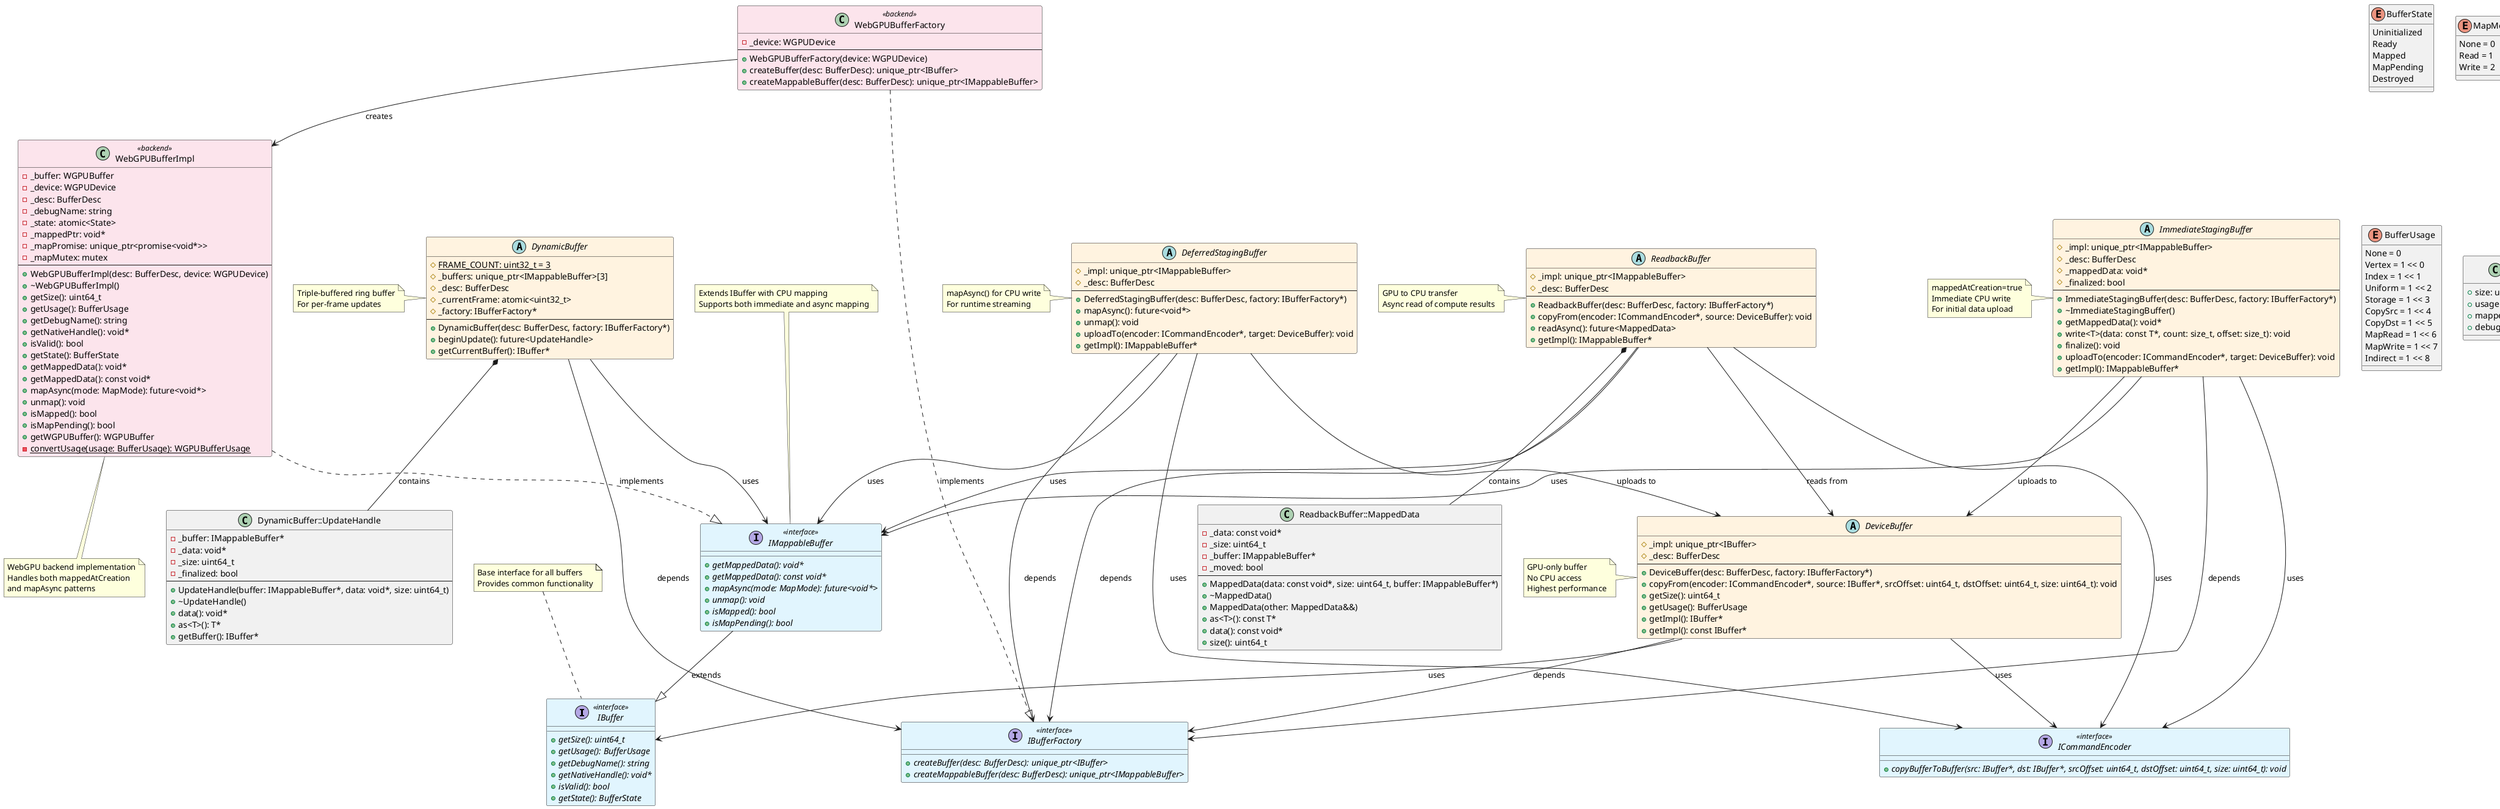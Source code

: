 @startuml Buffer System Class Diagram

!define INTERFACE_COLOR #E1F5FE
!define ABSTRACT_COLOR #FFF3E0
!define CONCRETE_COLOR #E8F5E9
!define BACKEND_COLOR #FCE4EC

' Interfaces
interface IBuffer <<interface>> INTERFACE_COLOR {
    + {abstract} getSize(): uint64_t
    + {abstract} getUsage(): BufferUsage
    + {abstract} getDebugName(): string
    + {abstract} getNativeHandle(): void*
    + {abstract} isValid(): bool
    + {abstract} getState(): BufferState
}

interface IMappableBuffer <<interface>> INTERFACE_COLOR {
    + {abstract} getMappedData(): void*
    + {abstract} getMappedData(): const void*
    + {abstract} mapAsync(mode: MapMode): future<void*>
    + {abstract} unmap(): void
    + {abstract} isMapped(): bool
    + {abstract} isMapPending(): bool
}

interface IBufferFactory <<interface>> INTERFACE_COLOR {
    + {abstract} createBuffer(desc: BufferDesc): unique_ptr<IBuffer>
    + {abstract} createMappableBuffer(desc: BufferDesc): unique_ptr<IMappableBuffer>
}

interface ICommandEncoder <<interface>> INTERFACE_COLOR {
    + {abstract} copyBufferToBuffer(src: IBuffer*, dst: IBuffer*, srcOffset: uint64_t, dstOffset: uint64_t, size: uint64_t): void
}

' Enums and Structs
enum BufferState {
    Uninitialized
    Ready
    Mapped
    MapPending
    Destroyed
}

enum MapMode {
    None = 0
    Read = 1
    Write = 2
}

enum BufferUsage {
    None = 0
    Vertex = 1 << 0
    Index = 1 << 1
    Uniform = 1 << 2
    Storage = 1 << 3
    CopySrc = 1 << 4
    CopyDst = 1 << 5
    MapRead = 1 << 6
    MapWrite = 1 << 7
    Indirect = 1 << 8
}

class BufferDesc <<struct>> {
    + size: uint64_t
    + usage: BufferUsage
    + mappedAtCreation: bool
    + debugName: string
}

' Abstract Buffer Classes
abstract class DeviceBuffer ABSTRACT_COLOR {
    # _impl: unique_ptr<IBuffer>
    # _desc: BufferDesc
    --
    + DeviceBuffer(desc: BufferDesc, factory: IBufferFactory*)
    + copyFrom(encoder: ICommandEncoder*, source: IBuffer*, srcOffset: uint64_t, dstOffset: uint64_t, size: uint64_t): void
    + getSize(): uint64_t
    + getUsage(): BufferUsage
    + getImpl(): IBuffer*
    + getImpl(): const IBuffer*
}

abstract class ImmediateStagingBuffer ABSTRACT_COLOR {
    # _impl: unique_ptr<IMappableBuffer>
    # _desc: BufferDesc
    # _mappedData: void*
    # _finalized: bool
    --
    + ImmediateStagingBuffer(desc: BufferDesc, factory: IBufferFactory*)
    + ~ImmediateStagingBuffer()
    + getMappedData(): void*
    + write<T>(data: const T*, count: size_t, offset: size_t): void
    + finalize(): void
    + uploadTo(encoder: ICommandEncoder*, target: DeviceBuffer): void
    + getImpl(): IMappableBuffer*
}

abstract class DeferredStagingBuffer ABSTRACT_COLOR {
    # _impl: unique_ptr<IMappableBuffer>
    # _desc: BufferDesc
    --
    + DeferredStagingBuffer(desc: BufferDesc, factory: IBufferFactory*)
    + mapAsync(): future<void*>
    + unmap(): void
    + uploadTo(encoder: ICommandEncoder*, target: DeviceBuffer): void
    + getImpl(): IMappableBuffer*
}

abstract class ReadbackBuffer ABSTRACT_COLOR {
    # _impl: unique_ptr<IMappableBuffer>
    # _desc: BufferDesc
    --
    + ReadbackBuffer(desc: BufferDesc, factory: IBufferFactory*)
    + copyFrom(encoder: ICommandEncoder*, source: DeviceBuffer): void
    + readAsync(): future<MappedData>
    + getImpl(): IMappableBuffer*
}

class "ReadbackBuffer::MappedData" as MappedData {
    - _data: const void*
    - _size: uint64_t
    - _buffer: IMappableBuffer*
    - _moved: bool
    --
    + MappedData(data: const void*, size: uint64_t, buffer: IMappableBuffer*)
    + ~MappedData()
    + MappedData(other: MappedData&&)
    + as<T>(): const T*
    + data(): const void*
    + size(): uint64_t
}

abstract class DynamicBuffer ABSTRACT_COLOR {
    # {static} FRAME_COUNT: uint32_t = 3
    # _buffers: unique_ptr<IMappableBuffer>[3]
    # _desc: BufferDesc
    # _currentFrame: atomic<uint32_t>
    # _factory: IBufferFactory*
    --
    + DynamicBuffer(desc: BufferDesc, factory: IBufferFactory*)
    + beginUpdate(): future<UpdateHandle>
    + getCurrentBuffer(): IBuffer*
}

class "DynamicBuffer::UpdateHandle" as UpdateHandle {
    - _buffer: IMappableBuffer*
    - _data: void*
    - _size: uint64_t
    - _finalized: bool
    --
    + UpdateHandle(buffer: IMappableBuffer*, data: void*, size: uint64_t)
    + ~UpdateHandle()
    + data(): void*
    + as<T>(): T*
    + getBuffer(): IBuffer*
}

' WebGPU Backend Implementation
class WebGPUBufferImpl <<backend>> BACKEND_COLOR {
    - _buffer: WGPUBuffer
    - _device: WGPUDevice
    - _desc: BufferDesc
    - _debugName: string
    - _state: atomic<State>
    - _mappedPtr: void*
    - _mapPromise: unique_ptr<promise<void*>>
    - _mapMutex: mutex
    --
    + WebGPUBufferImpl(desc: BufferDesc, device: WGPUDevice)
    + ~WebGPUBufferImpl()
    + getSize(): uint64_t
    + getUsage(): BufferUsage
    + getDebugName(): string
    + getNativeHandle(): void*
    + isValid(): bool
    + getState(): BufferState
    + getMappedData(): void*
    + getMappedData(): const void*
    + mapAsync(mode: MapMode): future<void*>
    + unmap(): void
    + isMapped(): bool
    + isMapPending(): bool
    + getWGPUBuffer(): WGPUBuffer
    - {static} convertUsage(usage: BufferUsage): WGPUBufferUsage
}

class WebGPUBufferFactory <<backend>> BACKEND_COLOR {
    - _device: WGPUDevice
    --
    + WebGPUBufferFactory(device: WGPUDevice)
    + createBuffer(desc: BufferDesc): unique_ptr<IBuffer>
    + createMappableBuffer(desc: BufferDesc): unique_ptr<IMappableBuffer>
}

' Relationships
IMappableBuffer --|> IBuffer : extends

WebGPUBufferImpl ..|> IMappableBuffer : implements
WebGPUBufferFactory ..|> IBufferFactory : implements

DeviceBuffer --> IBuffer : uses
ImmediateStagingBuffer --> IMappableBuffer : uses
DeferredStagingBuffer --> IMappableBuffer : uses
ReadbackBuffer --> IMappableBuffer : uses
DynamicBuffer --> IMappableBuffer : uses

DeviceBuffer --> IBufferFactory : depends
ImmediateStagingBuffer --> IBufferFactory : depends
DeferredStagingBuffer --> IBufferFactory : depends
ReadbackBuffer --> IBufferFactory : depends
DynamicBuffer --> IBufferFactory : depends

ImmediateStagingBuffer --> DeviceBuffer : uploads to
DeferredStagingBuffer --> DeviceBuffer : uploads to
ReadbackBuffer --> DeviceBuffer : reads from

DeviceBuffer --> ICommandEncoder : uses
ImmediateStagingBuffer --> ICommandEncoder : uses
DeferredStagingBuffer --> ICommandEncoder : uses
ReadbackBuffer --> ICommandEncoder : uses

ReadbackBuffer *-- MappedData : contains
DynamicBuffer *-- UpdateHandle : contains

WebGPUBufferFactory --> WebGPUBufferImpl : creates

' Notes
note top of IBuffer : Base interface for all buffers\nProvides common functionality

note top of IMappableBuffer : Extends IBuffer with CPU mapping\nSupports both immediate and async mapping

note left of DeviceBuffer : GPU-only buffer\nNo CPU access\nHighest performance

note left of ImmediateStagingBuffer : mappedAtCreation=true\nImmediate CPU write\nFor initial data upload

note left of DeferredStagingBuffer : mapAsync() for CPU write\nFor runtime streaming

note left of ReadbackBuffer : GPU to CPU transfer\nAsync read of compute results

note left of DynamicBuffer : Triple-buffered ring buffer\nFor per-frame updates

note bottom of WebGPUBufferImpl : WebGPU backend implementation\nHandles both mappedAtCreation\nand mapAsync patterns

@enduml